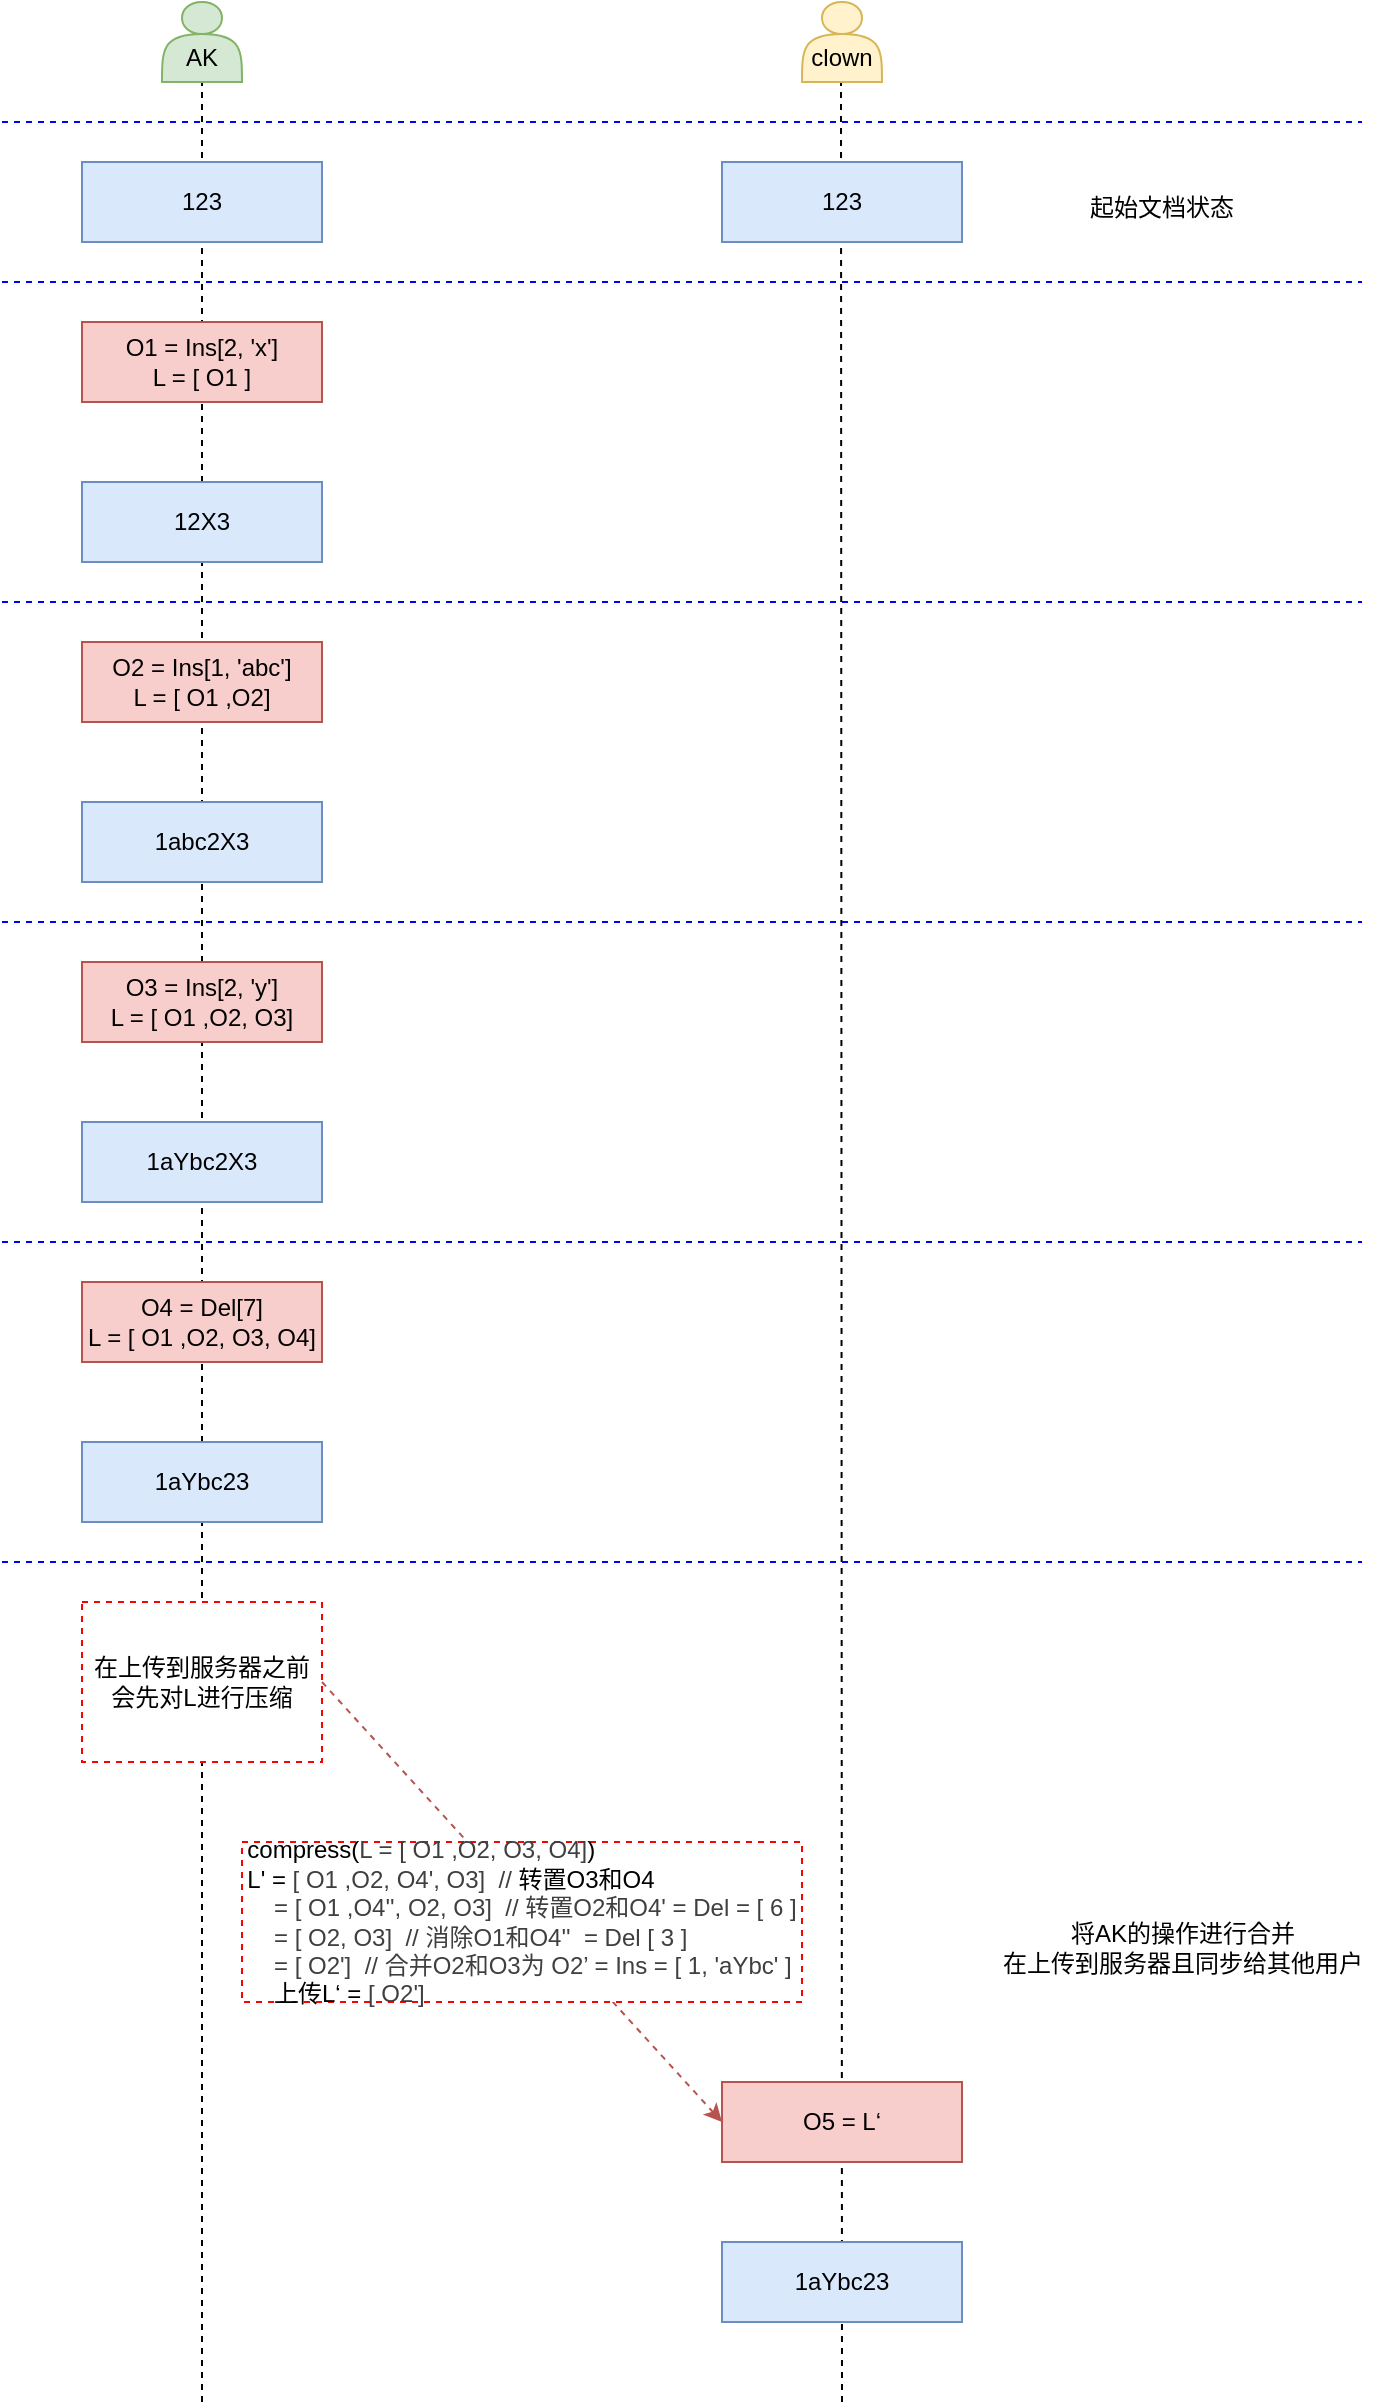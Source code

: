 <mxfile>
    <diagram name="第 1 页" id="E_M3c3dEPE1-523_0gV0">
        <mxGraphModel dx="1002" dy="571" grid="1" gridSize="10" guides="1" tooltips="1" connect="1" arrows="1" fold="1" page="1" pageScale="1" pageWidth="827" pageHeight="1169" math="0" shadow="0">
            <root>
                <mxCell id="0"/>
                <mxCell id="1" parent="0"/>
                <mxCell id="12" value="" style="endArrow=none;html=1;entryX=0.5;entryY=1;entryDx=0;entryDy=0;dashed=1;" parent="1" edge="1">
                    <mxGeometry width="50" height="50" relative="1" as="geometry">
                        <mxPoint x="500" y="1360" as="sourcePoint"/>
                        <mxPoint x="499.5" y="200" as="targetPoint"/>
                    </mxGeometry>
                </mxCell>
                <mxCell id="11" value="" style="endArrow=none;html=1;entryX=0.5;entryY=1;entryDx=0;entryDy=0;dashed=1;" parent="1" target="2" edge="1">
                    <mxGeometry width="50" height="50" relative="1" as="geometry">
                        <mxPoint x="180" y="1360" as="sourcePoint"/>
                        <mxPoint x="440" y="370" as="targetPoint"/>
                    </mxGeometry>
                </mxCell>
                <mxCell id="2" value="&lt;div&gt;&lt;br&gt;&lt;/div&gt;AK" style="shape=actor;whiteSpace=wrap;html=1;fillColor=#d5e8d4;strokeColor=#82b366;" parent="1" vertex="1">
                    <mxGeometry x="160" y="160" width="40" height="40" as="geometry"/>
                </mxCell>
                <mxCell id="3" value="&lt;div&gt;&lt;br&gt;&lt;/div&gt;&lt;div&gt;clown&lt;/div&gt;" style="shape=actor;whiteSpace=wrap;html=1;fillColor=#fff2cc;strokeColor=#d6b656;" parent="1" vertex="1">
                    <mxGeometry x="480" y="160" width="40" height="40" as="geometry"/>
                </mxCell>
                <mxCell id="4" value="123" style="rounded=0;whiteSpace=wrap;html=1;fillColor=#dae8fc;strokeColor=#6c8ebf;" parent="1" vertex="1">
                    <mxGeometry x="120" y="240" width="120" height="40" as="geometry"/>
                </mxCell>
                <mxCell id="5" value="&lt;span style=&quot;color: rgb(0, 0, 0);&quot;&gt;123&lt;/span&gt;" style="rounded=0;whiteSpace=wrap;html=1;fillColor=#dae8fc;strokeColor=#6c8ebf;" parent="1" vertex="1">
                    <mxGeometry x="440" y="240" width="120" height="40" as="geometry"/>
                </mxCell>
                <mxCell id="13" value="" style="endArrow=none;html=1;strokeColor=#0000FF;dashed=1;" parent="1" edge="1">
                    <mxGeometry width="50" height="50" relative="1" as="geometry">
                        <mxPoint x="80" y="220" as="sourcePoint"/>
                        <mxPoint x="760" y="220" as="targetPoint"/>
                    </mxGeometry>
                </mxCell>
                <mxCell id="14" value="" style="endArrow=none;html=1;strokeColor=#0000FF;dashed=1;" parent="1" edge="1">
                    <mxGeometry width="50" height="50" relative="1" as="geometry">
                        <mxPoint x="80" y="300" as="sourcePoint"/>
                        <mxPoint x="760" y="300" as="targetPoint"/>
                    </mxGeometry>
                </mxCell>
                <mxCell id="15" value="起始文档状态" style="text;html=1;align=center;verticalAlign=middle;whiteSpace=wrap;rounded=0;" parent="1" vertex="1">
                    <mxGeometry x="600" y="245" width="120" height="35" as="geometry"/>
                </mxCell>
                <mxCell id="16" value="" style="endArrow=none;html=1;strokeColor=#0000FF;dashed=1;" parent="1" edge="1">
                    <mxGeometry width="50" height="50" relative="1" as="geometry">
                        <mxPoint x="80" y="460" as="sourcePoint"/>
                        <mxPoint x="760" y="460" as="targetPoint"/>
                    </mxGeometry>
                </mxCell>
                <mxCell id="50" value="O1 = Ins[2, &#39;x&#39;]&lt;div&gt;L = [ O1 ]&lt;/div&gt;" style="rounded=0;whiteSpace=wrap;html=1;fillColor=#f8cecc;strokeColor=#b85450;" vertex="1" parent="1">
                    <mxGeometry x="120" y="320" width="120" height="40" as="geometry"/>
                </mxCell>
                <mxCell id="51" value="12X3" style="rounded=0;whiteSpace=wrap;html=1;fillColor=#dae8fc;strokeColor=#6c8ebf;" vertex="1" parent="1">
                    <mxGeometry x="120" y="400" width="120" height="40" as="geometry"/>
                </mxCell>
                <mxCell id="55" value="" style="endArrow=none;html=1;strokeColor=#0000FF;dashed=1;" edge="1" parent="1">
                    <mxGeometry width="50" height="50" relative="1" as="geometry">
                        <mxPoint x="80" y="620" as="sourcePoint"/>
                        <mxPoint x="760" y="620" as="targetPoint"/>
                    </mxGeometry>
                </mxCell>
                <mxCell id="56" value="O2 = Ins[1, &#39;abc&#39;]&lt;div&gt;L = [ O1 ,O2]&lt;/div&gt;" style="rounded=0;whiteSpace=wrap;html=1;fillColor=#f8cecc;strokeColor=#b85450;" vertex="1" parent="1">
                    <mxGeometry x="120" y="480" width="120" height="40" as="geometry"/>
                </mxCell>
                <mxCell id="57" value="1abc2X3" style="rounded=0;whiteSpace=wrap;html=1;fillColor=#dae8fc;strokeColor=#6c8ebf;" vertex="1" parent="1">
                    <mxGeometry x="120" y="560" width="120" height="40" as="geometry"/>
                </mxCell>
                <mxCell id="58" value="" style="endArrow=none;html=1;strokeColor=#0000FF;dashed=1;" edge="1" parent="1">
                    <mxGeometry width="50" height="50" relative="1" as="geometry">
                        <mxPoint x="80" y="780" as="sourcePoint"/>
                        <mxPoint x="760" y="780" as="targetPoint"/>
                    </mxGeometry>
                </mxCell>
                <mxCell id="59" value="O3 = Ins[2, &#39;y&#39;]&lt;div&gt;L = [ O1 ,O2, O3]&lt;/div&gt;" style="rounded=0;whiteSpace=wrap;html=1;fillColor=#f8cecc;strokeColor=#b85450;" vertex="1" parent="1">
                    <mxGeometry x="120" y="640" width="120" height="40" as="geometry"/>
                </mxCell>
                <mxCell id="60" value="&lt;span style=&quot;color: rgb(0, 0, 0);&quot;&gt;1aYbc2X3&lt;/span&gt;" style="rounded=0;whiteSpace=wrap;html=1;fillColor=#dae8fc;strokeColor=#6c8ebf;" vertex="1" parent="1">
                    <mxGeometry x="120" y="720" width="120" height="40" as="geometry"/>
                </mxCell>
                <mxCell id="64" value="" style="endArrow=none;html=1;strokeColor=#0000FF;dashed=1;" edge="1" parent="1">
                    <mxGeometry width="50" height="50" relative="1" as="geometry">
                        <mxPoint x="80" y="940" as="sourcePoint"/>
                        <mxPoint x="760" y="940" as="targetPoint"/>
                    </mxGeometry>
                </mxCell>
                <mxCell id="65" value="O4 = Del[7]&lt;div&gt;&lt;span style=&quot;background-color: transparent;&quot;&gt;L = [ O1 ,O2, O3, O4]&lt;/span&gt;&lt;/div&gt;" style="rounded=0;whiteSpace=wrap;html=1;fillColor=#f8cecc;strokeColor=#b85450;" vertex="1" parent="1">
                    <mxGeometry x="120" y="800" width="120" height="40" as="geometry"/>
                </mxCell>
                <mxCell id="66" value="&lt;span style=&quot;color: rgb(0, 0, 0);&quot;&gt;1aYbc23&lt;/span&gt;" style="rounded=0;whiteSpace=wrap;html=1;fillColor=#dae8fc;strokeColor=#6c8ebf;" vertex="1" parent="1">
                    <mxGeometry x="120" y="880" width="120" height="40" as="geometry"/>
                </mxCell>
                <mxCell id="68" value="在上传到服务器之前会先对L进行压缩" style="rounded=0;whiteSpace=wrap;html=1;dashed=1;strokeColor=#FF0000;verticalAlign=middle;" vertex="1" parent="1">
                    <mxGeometry x="120" y="960" width="120" height="80" as="geometry"/>
                </mxCell>
                <mxCell id="70" value="O5 = L‘" style="rounded=0;whiteSpace=wrap;html=1;fillColor=#f8cecc;strokeColor=#b85450;" vertex="1" parent="1">
                    <mxGeometry x="440" y="1200" width="120" height="40" as="geometry"/>
                </mxCell>
                <mxCell id="71" value="&lt;span style=&quot;color: rgb(0, 0, 0);&quot;&gt;1aYbc23&lt;/span&gt;" style="rounded=0;whiteSpace=wrap;html=1;fillColor=#dae8fc;strokeColor=#6c8ebf;" vertex="1" parent="1">
                    <mxGeometry x="440" y="1280" width="120" height="40" as="geometry"/>
                </mxCell>
                <mxCell id="72" value="" style="endArrow=classic;html=1;exitX=1;exitY=0.5;exitDx=0;exitDy=0;entryX=0;entryY=0.5;entryDx=0;entryDy=0;fillColor=#f8cecc;strokeColor=#b85450;dashed=1;" edge="1" parent="1" source="68" target="70">
                    <mxGeometry width="50" height="50" relative="1" as="geometry">
                        <mxPoint x="280" y="1030" as="sourcePoint"/>
                        <mxPoint x="450" y="1000" as="targetPoint"/>
                    </mxGeometry>
                </mxCell>
                <mxCell id="73" value="&lt;div style=&quot;text-align: left;&quot;&gt;&lt;span style=&quot;background-color: transparent;&quot;&gt;compress(&lt;/span&gt;&lt;span style=&quot;background-color: transparent; color: rgb(63, 63, 63);&quot;&gt;L = [ O1 ,O2, O3, O4]&lt;/span&gt;&lt;span style=&quot;background-color: transparent;&quot;&gt;)&lt;/span&gt;&lt;/div&gt;&lt;div style=&quot;text-align: left;&quot;&gt;L&#39; =&amp;nbsp;&lt;span style=&quot;color: rgb(63, 63, 63); background-color: transparent;&quot;&gt;[ O1 ,O2, O4&#39;, O3]&amp;nbsp; //&amp;nbsp;&lt;/span&gt;&lt;span style=&quot;background-color: transparent;&quot;&gt;转置O3和O4&lt;/span&gt;&lt;/div&gt;&lt;div style=&quot;text-align: left;&quot;&gt;&lt;span style=&quot;color: rgb(63, 63, 63);&quot;&gt;&amp;nbsp; &amp;nbsp; =&amp;nbsp;&lt;/span&gt;&lt;span style=&quot;background-color: transparent; color: rgb(63, 63, 63);&quot;&gt;[ O1 ,O4&#39;&#39;, O2, O3]&amp;nbsp; //&amp;nbsp;&lt;/span&gt;&lt;span style=&quot;color: rgb(63, 63, 63); background-color: transparent;&quot;&gt;转置O2和O4&#39; = Del = [ 6 ]&lt;/span&gt;&lt;/div&gt;&lt;div style=&quot;text-align: left;&quot;&gt;&lt;span style=&quot;color: rgb(63, 63, 63); background-color: transparent;&quot;&gt;&lt;span style=&quot;color: rgb(63, 63, 63);&quot;&gt;&amp;nbsp; &amp;nbsp; =&amp;nbsp;&lt;/span&gt;&lt;span style=&quot;background-color: transparent; color: rgb(63, 63, 63);&quot;&gt;[ O2, O3]&amp;nbsp; // 消除O1和O4&#39;&#39;&amp;nbsp; = Del [ 3 ]&lt;span style=&quot;white-space: pre;&quot;&gt;&#x9;&lt;/span&gt;&lt;/span&gt;&lt;/span&gt;&lt;/div&gt;&lt;div style=&quot;text-align: left;&quot;&gt;&lt;span style=&quot;color: rgb(63, 63, 63); background-color: transparent;&quot;&gt;&lt;span style=&quot;color: rgb(63, 63, 63);&quot;&gt;&amp;nbsp; &amp;nbsp; =&amp;nbsp;&lt;/span&gt;&lt;span style=&quot;color: rgb(63, 63, 63); background-color: transparent;&quot;&gt;[ O2&#39;]&amp;nbsp; // 合并O2和O3为 O2’ = Ins = [ 1, &#39;aYbc&#39; ]&lt;/span&gt;&lt;/span&gt;&lt;/div&gt;&lt;div style=&quot;text-align: left;&quot;&gt;&lt;span style=&quot;background-color: transparent;&quot;&gt;&amp;nbsp; &amp;nbsp; 上传L‘ =&amp;nbsp;&lt;/span&gt;&lt;span style=&quot;color: rgb(63, 63, 63); background-color: transparent;&quot;&gt;[ O2&#39;]&lt;/span&gt;&lt;/div&gt;" style="rounded=0;whiteSpace=wrap;html=1;strokeColor=#FF0000;dashed=1;" vertex="1" parent="1">
                    <mxGeometry x="200" y="1080" width="280" height="80" as="geometry"/>
                </mxCell>
                <mxCell id="74" value="将AK的操作进行合并&lt;div&gt;在上传到服务器且同步给其他用户&lt;/div&gt;" style="text;html=1;align=center;verticalAlign=middle;resizable=0;points=[];autosize=1;strokeColor=none;fillColor=none;" vertex="1" parent="1">
                    <mxGeometry x="570" y="1113" width="200" height="40" as="geometry"/>
                </mxCell>
            </root>
        </mxGraphModel>
    </diagram>
</mxfile>